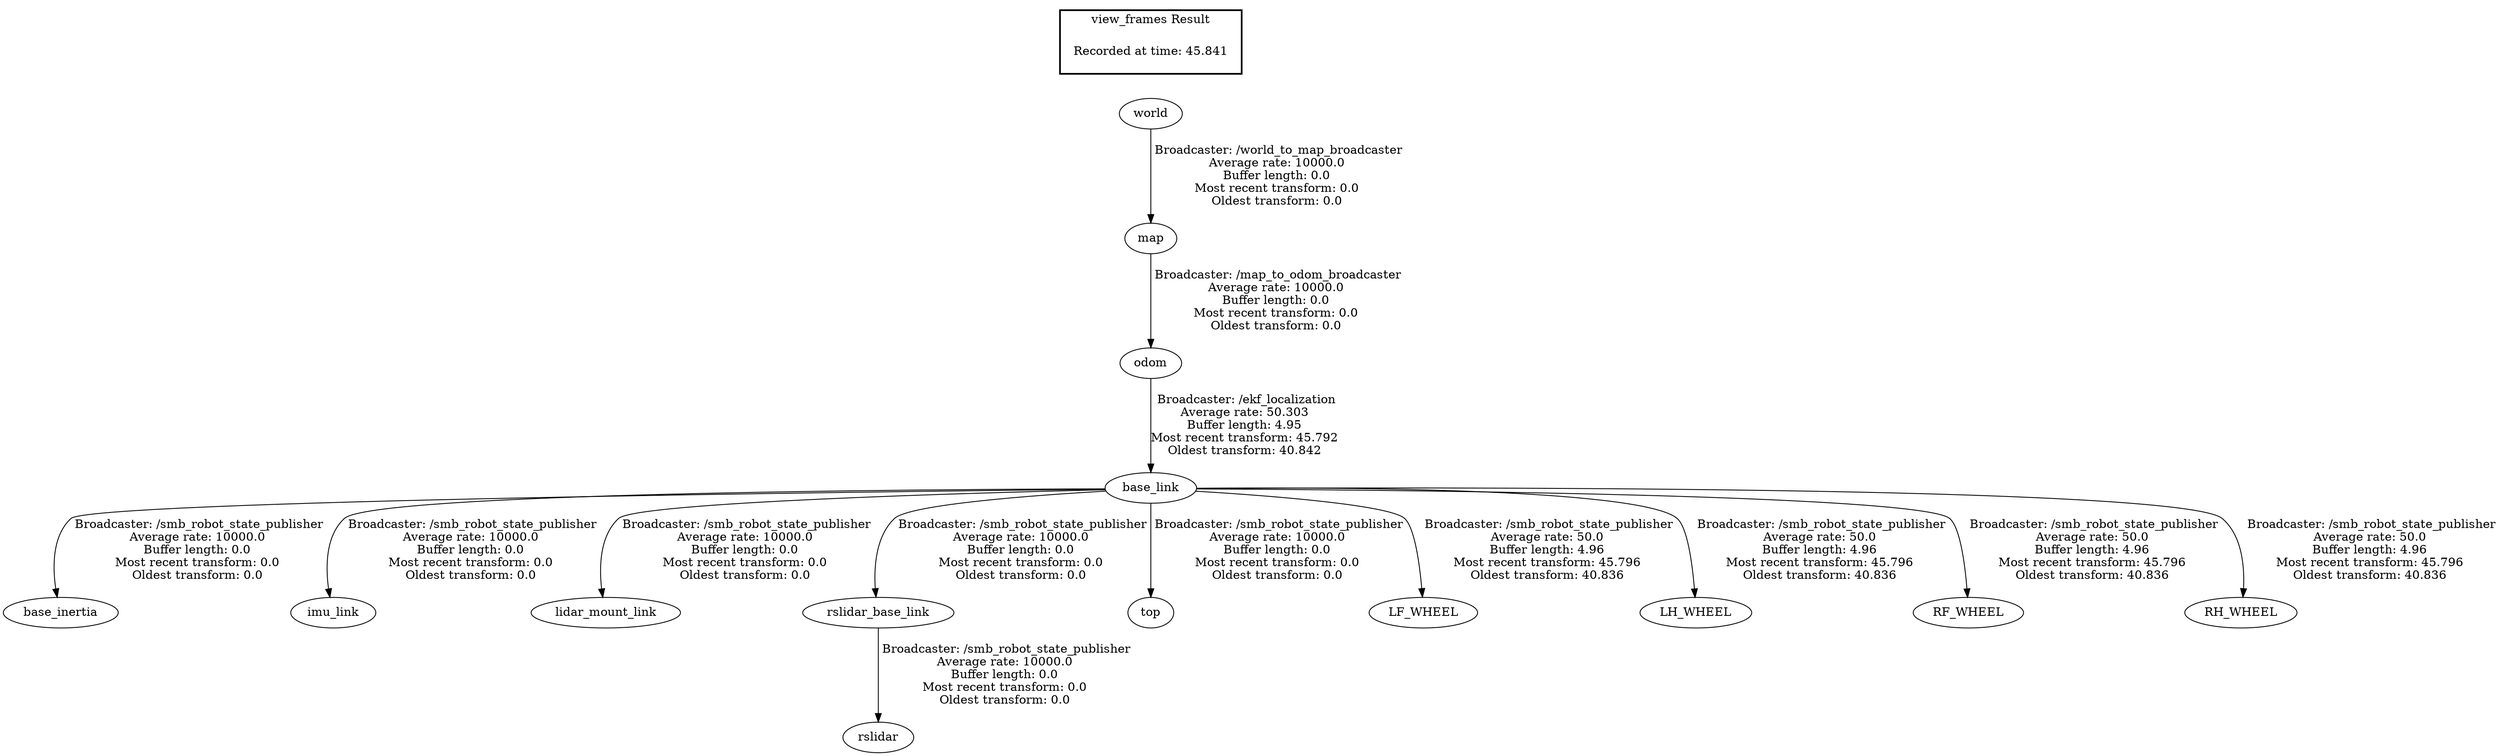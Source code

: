 digraph G {
"world" -> "map"[label=" Broadcaster: /world_to_map_broadcaster\nAverage rate: 10000.0\nBuffer length: 0.0\nMost recent transform: 0.0\nOldest transform: 0.0\n"];
"map" -> "odom"[label=" Broadcaster: /map_to_odom_broadcaster\nAverage rate: 10000.0\nBuffer length: 0.0\nMost recent transform: 0.0\nOldest transform: 0.0\n"];
"base_link" -> "base_inertia"[label=" Broadcaster: /smb_robot_state_publisher\nAverage rate: 10000.0\nBuffer length: 0.0\nMost recent transform: 0.0\nOldest transform: 0.0\n"];
"odom" -> "base_link"[label=" Broadcaster: /ekf_localization\nAverage rate: 50.303\nBuffer length: 4.95\nMost recent transform: 45.792\nOldest transform: 40.842\n"];
"base_link" -> "imu_link"[label=" Broadcaster: /smb_robot_state_publisher\nAverage rate: 10000.0\nBuffer length: 0.0\nMost recent transform: 0.0\nOldest transform: 0.0\n"];
"base_link" -> "lidar_mount_link"[label=" Broadcaster: /smb_robot_state_publisher\nAverage rate: 10000.0\nBuffer length: 0.0\nMost recent transform: 0.0\nOldest transform: 0.0\n"];
"base_link" -> "rslidar_base_link"[label=" Broadcaster: /smb_robot_state_publisher\nAverage rate: 10000.0\nBuffer length: 0.0\nMost recent transform: 0.0\nOldest transform: 0.0\n"];
"rslidar_base_link" -> "rslidar"[label=" Broadcaster: /smb_robot_state_publisher\nAverage rate: 10000.0\nBuffer length: 0.0\nMost recent transform: 0.0\nOldest transform: 0.0\n"];
"base_link" -> "top"[label=" Broadcaster: /smb_robot_state_publisher\nAverage rate: 10000.0\nBuffer length: 0.0\nMost recent transform: 0.0\nOldest transform: 0.0\n"];
"base_link" -> "LF_WHEEL"[label=" Broadcaster: /smb_robot_state_publisher\nAverage rate: 50.0\nBuffer length: 4.96\nMost recent transform: 45.796\nOldest transform: 40.836\n"];
"base_link" -> "LH_WHEEL"[label=" Broadcaster: /smb_robot_state_publisher\nAverage rate: 50.0\nBuffer length: 4.96\nMost recent transform: 45.796\nOldest transform: 40.836\n"];
"base_link" -> "RF_WHEEL"[label=" Broadcaster: /smb_robot_state_publisher\nAverage rate: 50.0\nBuffer length: 4.96\nMost recent transform: 45.796\nOldest transform: 40.836\n"];
"base_link" -> "RH_WHEEL"[label=" Broadcaster: /smb_robot_state_publisher\nAverage rate: 50.0\nBuffer length: 4.96\nMost recent transform: 45.796\nOldest transform: 40.836\n"];
edge [style=invis];
 subgraph cluster_legend { style=bold; color=black; label ="view_frames Result";
"Recorded at time: 45.841"[ shape=plaintext ] ;
}->"world";
}